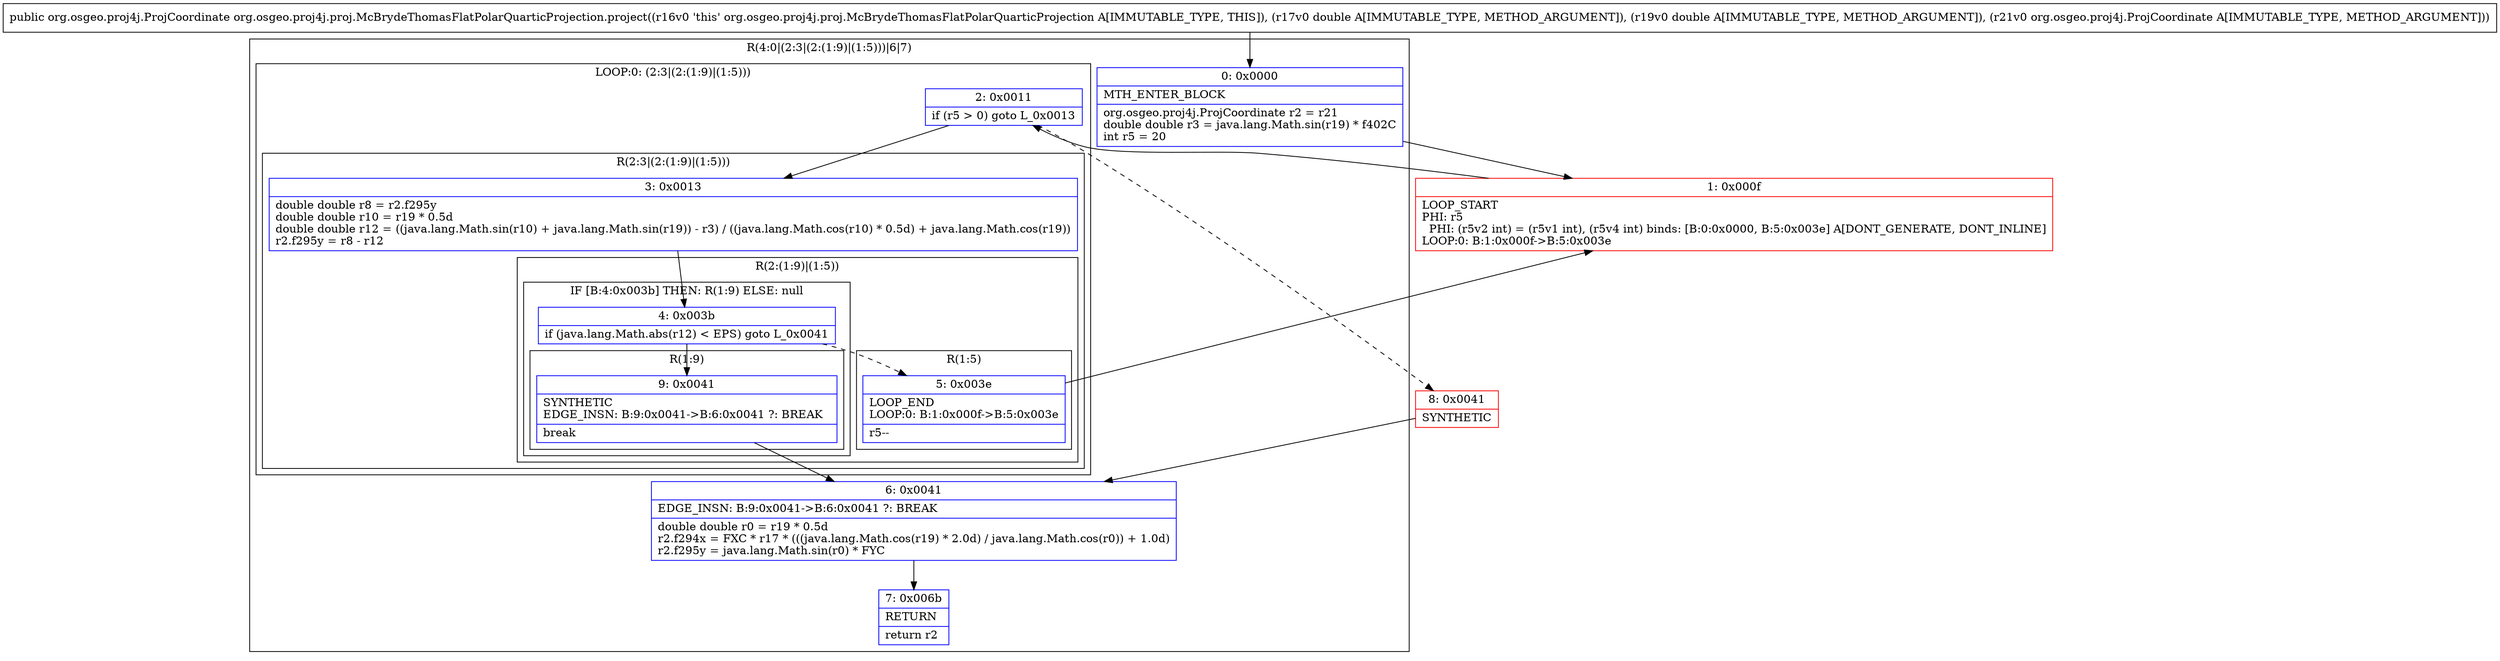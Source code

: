 digraph "CFG fororg.osgeo.proj4j.proj.McBrydeThomasFlatPolarQuarticProjection.project(DDLorg\/osgeo\/proj4j\/ProjCoordinate;)Lorg\/osgeo\/proj4j\/ProjCoordinate;" {
subgraph cluster_Region_1080791832 {
label = "R(4:0|(2:3|(2:(1:9)|(1:5)))|6|7)";
node [shape=record,color=blue];
Node_0 [shape=record,label="{0\:\ 0x0000|MTH_ENTER_BLOCK\l|org.osgeo.proj4j.ProjCoordinate r2 = r21\ldouble double r3 = java.lang.Math.sin(r19) * f402C\lint r5 = 20\l}"];
subgraph cluster_LoopRegion_94573801 {
label = "LOOP:0: (2:3|(2:(1:9)|(1:5)))";
node [shape=record,color=blue];
Node_2 [shape=record,label="{2\:\ 0x0011|if (r5 \> 0) goto L_0x0013\l}"];
subgraph cluster_Region_2029047424 {
label = "R(2:3|(2:(1:9)|(1:5)))";
node [shape=record,color=blue];
Node_3 [shape=record,label="{3\:\ 0x0013|double double r8 = r2.f295y\ldouble double r10 = r19 * 0.5d\ldouble double r12 = ((java.lang.Math.sin(r10) + java.lang.Math.sin(r19)) \- r3) \/ ((java.lang.Math.cos(r10) * 0.5d) + java.lang.Math.cos(r19))\lr2.f295y = r8 \- r12\l}"];
subgraph cluster_Region_293672442 {
label = "R(2:(1:9)|(1:5))";
node [shape=record,color=blue];
subgraph cluster_IfRegion_882374400 {
label = "IF [B:4:0x003b] THEN: R(1:9) ELSE: null";
node [shape=record,color=blue];
Node_4 [shape=record,label="{4\:\ 0x003b|if (java.lang.Math.abs(r12) \< EPS) goto L_0x0041\l}"];
subgraph cluster_Region_1917890321 {
label = "R(1:9)";
node [shape=record,color=blue];
Node_9 [shape=record,label="{9\:\ 0x0041|SYNTHETIC\lEDGE_INSN: B:9:0x0041\-\>B:6:0x0041 ?: BREAK  \l|break\l}"];
}
}
subgraph cluster_Region_687362644 {
label = "R(1:5)";
node [shape=record,color=blue];
Node_5 [shape=record,label="{5\:\ 0x003e|LOOP_END\lLOOP:0: B:1:0x000f\-\>B:5:0x003e\l|r5\-\-\l}"];
}
}
}
}
Node_6 [shape=record,label="{6\:\ 0x0041|EDGE_INSN: B:9:0x0041\-\>B:6:0x0041 ?: BREAK  \l|double double r0 = r19 * 0.5d\lr2.f294x = FXC * r17 * (((java.lang.Math.cos(r19) * 2.0d) \/ java.lang.Math.cos(r0)) + 1.0d)\lr2.f295y = java.lang.Math.sin(r0) * FYC\l}"];
Node_7 [shape=record,label="{7\:\ 0x006b|RETURN\l|return r2\l}"];
}
Node_1 [shape=record,color=red,label="{1\:\ 0x000f|LOOP_START\lPHI: r5 \l  PHI: (r5v2 int) = (r5v1 int), (r5v4 int) binds: [B:0:0x0000, B:5:0x003e] A[DONT_GENERATE, DONT_INLINE]\lLOOP:0: B:1:0x000f\-\>B:5:0x003e\l}"];
Node_8 [shape=record,color=red,label="{8\:\ 0x0041|SYNTHETIC\l}"];
MethodNode[shape=record,label="{public org.osgeo.proj4j.ProjCoordinate org.osgeo.proj4j.proj.McBrydeThomasFlatPolarQuarticProjection.project((r16v0 'this' org.osgeo.proj4j.proj.McBrydeThomasFlatPolarQuarticProjection A[IMMUTABLE_TYPE, THIS]), (r17v0 double A[IMMUTABLE_TYPE, METHOD_ARGUMENT]), (r19v0 double A[IMMUTABLE_TYPE, METHOD_ARGUMENT]), (r21v0 org.osgeo.proj4j.ProjCoordinate A[IMMUTABLE_TYPE, METHOD_ARGUMENT])) }"];
MethodNode -> Node_0;
Node_0 -> Node_1;
Node_2 -> Node_3;
Node_2 -> Node_8[style=dashed];
Node_3 -> Node_4;
Node_4 -> Node_5[style=dashed];
Node_4 -> Node_9;
Node_9 -> Node_6;
Node_5 -> Node_1;
Node_6 -> Node_7;
Node_1 -> Node_2;
Node_8 -> Node_6;
}

